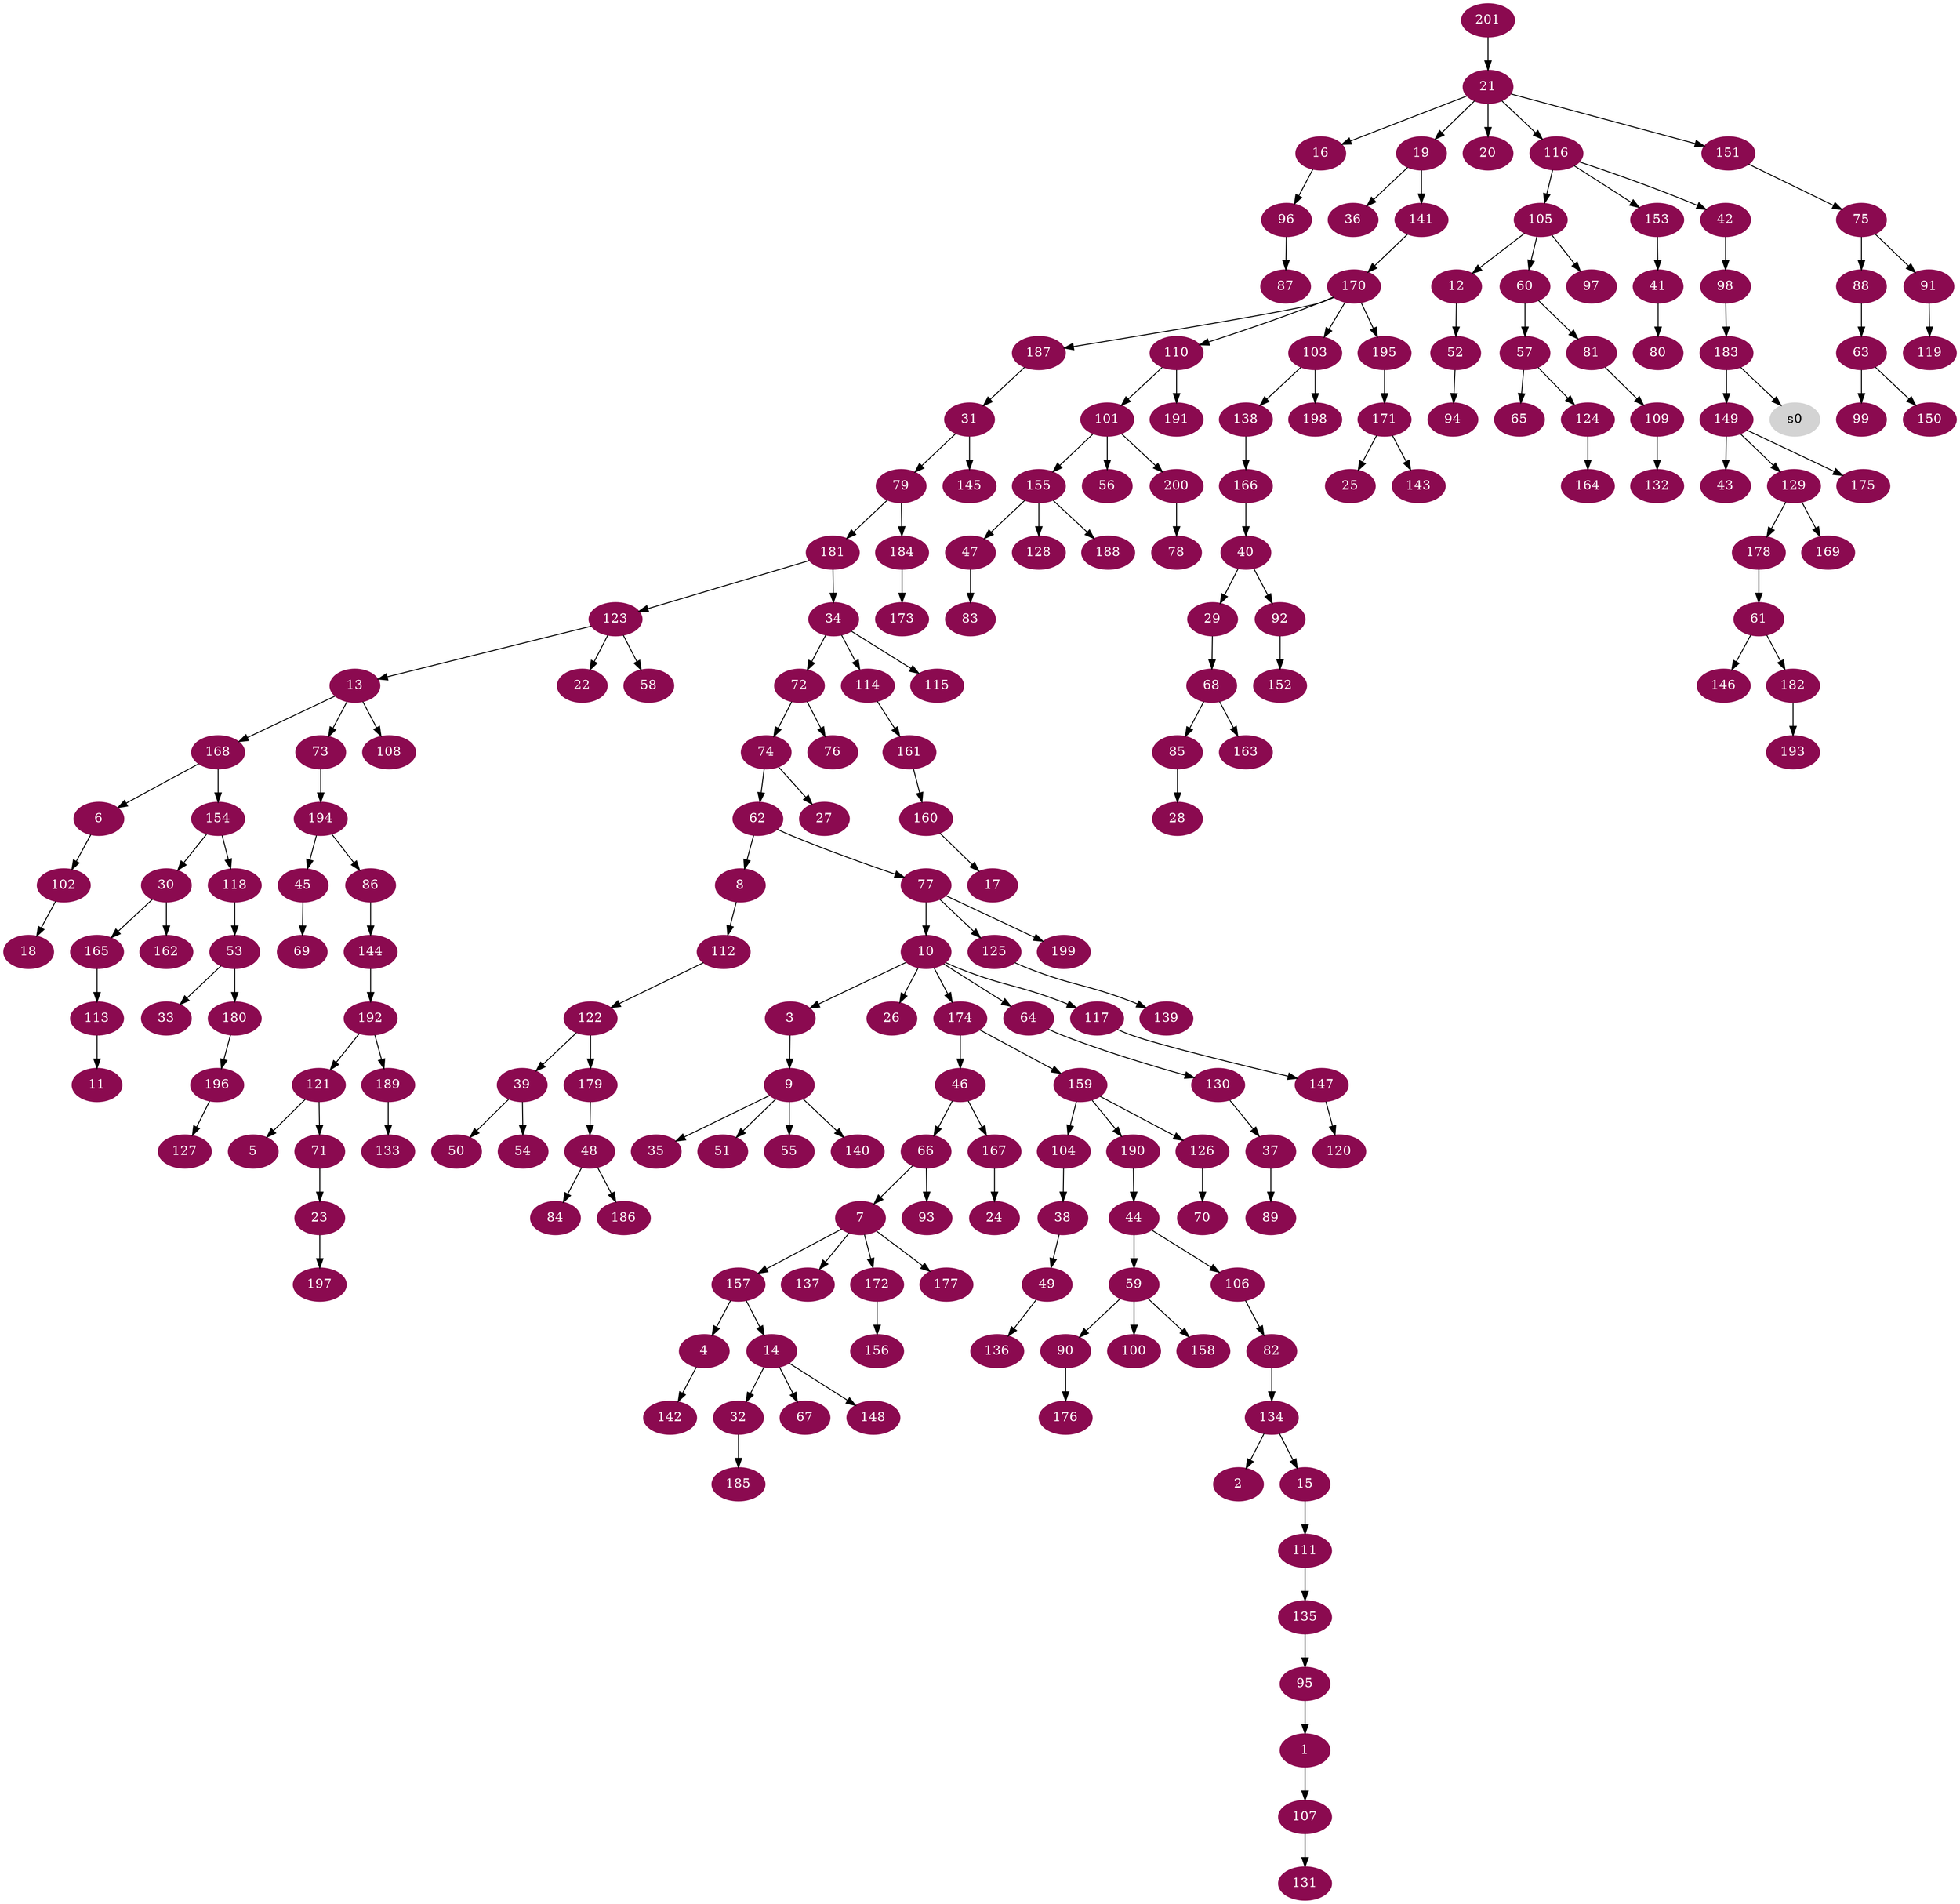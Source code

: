 digraph G {
node [color=deeppink4, style=filled, fontcolor=white];
95 -> 1;
134 -> 2;
10 -> 3;
157 -> 4;
121 -> 5;
168 -> 6;
66 -> 7;
62 -> 8;
3 -> 9;
77 -> 10;
113 -> 11;
105 -> 12;
123 -> 13;
157 -> 14;
134 -> 15;
21 -> 16;
160 -> 17;
102 -> 18;
21 -> 19;
21 -> 20;
201 -> 21;
123 -> 22;
71 -> 23;
167 -> 24;
171 -> 25;
10 -> 26;
74 -> 27;
85 -> 28;
40 -> 29;
154 -> 30;
187 -> 31;
14 -> 32;
53 -> 33;
181 -> 34;
9 -> 35;
19 -> 36;
130 -> 37;
104 -> 38;
122 -> 39;
166 -> 40;
153 -> 41;
116 -> 42;
149 -> 43;
190 -> 44;
194 -> 45;
174 -> 46;
155 -> 47;
179 -> 48;
38 -> 49;
39 -> 50;
9 -> 51;
12 -> 52;
118 -> 53;
39 -> 54;
9 -> 55;
101 -> 56;
60 -> 57;
123 -> 58;
44 -> 59;
105 -> 60;
178 -> 61;
74 -> 62;
88 -> 63;
10 -> 64;
57 -> 65;
46 -> 66;
14 -> 67;
29 -> 68;
45 -> 69;
126 -> 70;
121 -> 71;
34 -> 72;
13 -> 73;
72 -> 74;
151 -> 75;
72 -> 76;
62 -> 77;
200 -> 78;
31 -> 79;
41 -> 80;
60 -> 81;
106 -> 82;
47 -> 83;
48 -> 84;
68 -> 85;
194 -> 86;
96 -> 87;
75 -> 88;
37 -> 89;
59 -> 90;
75 -> 91;
40 -> 92;
66 -> 93;
52 -> 94;
135 -> 95;
16 -> 96;
105 -> 97;
42 -> 98;
63 -> 99;
59 -> 100;
110 -> 101;
6 -> 102;
170 -> 103;
159 -> 104;
116 -> 105;
44 -> 106;
1 -> 107;
13 -> 108;
81 -> 109;
170 -> 110;
15 -> 111;
8 -> 112;
165 -> 113;
34 -> 114;
34 -> 115;
21 -> 116;
10 -> 117;
154 -> 118;
91 -> 119;
147 -> 120;
192 -> 121;
112 -> 122;
181 -> 123;
57 -> 124;
77 -> 125;
159 -> 126;
196 -> 127;
155 -> 128;
149 -> 129;
64 -> 130;
107 -> 131;
109 -> 132;
189 -> 133;
82 -> 134;
111 -> 135;
49 -> 136;
7 -> 137;
103 -> 138;
125 -> 139;
9 -> 140;
19 -> 141;
4 -> 142;
171 -> 143;
86 -> 144;
31 -> 145;
61 -> 146;
117 -> 147;
14 -> 148;
183 -> 149;
63 -> 150;
21 -> 151;
92 -> 152;
116 -> 153;
168 -> 154;
101 -> 155;
172 -> 156;
7 -> 157;
59 -> 158;
174 -> 159;
161 -> 160;
114 -> 161;
30 -> 162;
68 -> 163;
124 -> 164;
30 -> 165;
138 -> 166;
46 -> 167;
13 -> 168;
129 -> 169;
141 -> 170;
195 -> 171;
7 -> 172;
184 -> 173;
10 -> 174;
149 -> 175;
90 -> 176;
7 -> 177;
129 -> 178;
122 -> 179;
53 -> 180;
79 -> 181;
61 -> 182;
98 -> 183;
79 -> 184;
32 -> 185;
48 -> 186;
170 -> 187;
155 -> 188;
192 -> 189;
159 -> 190;
110 -> 191;
144 -> 192;
182 -> 193;
73 -> 194;
170 -> 195;
180 -> 196;
23 -> 197;
103 -> 198;
77 -> 199;
101 -> 200;
node [color=lightgrey, style=filled, fontcolor=black];
183 -> s0;
}
